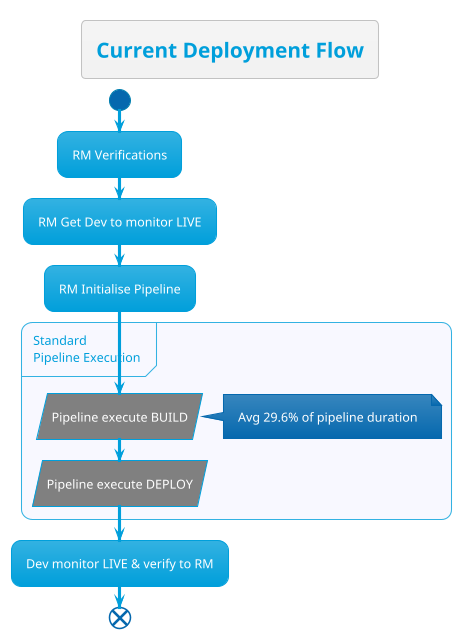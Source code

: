 @startuml
!theme bluegray
skinparam FooterFontColor black
skinparam PartitionBackgroundColor ghostwhite

title Current Deployment Flow

start

:RM Verifications;
:RM Get Dev to monitor LIVE;
:RM Initialise Pipeline;
group Standard\nPipeline Execution
    #grey:Pipeline execute BUILD/
    note right
        Avg 29.6% of pipeline duration
    end note
    #grey:Pipeline execute DEPLOY/
end group
:Dev monitor LIVE & verify to RM;

end

@enduml
